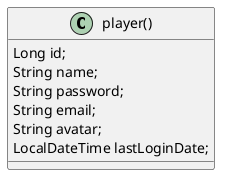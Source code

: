 @startuml

class player(){
Long id;
String name;
String password;
String email;
String avatar;
LocalDateTime lastLoginDate;
}

@enduml

Esto es el modelado de la clase para mi app